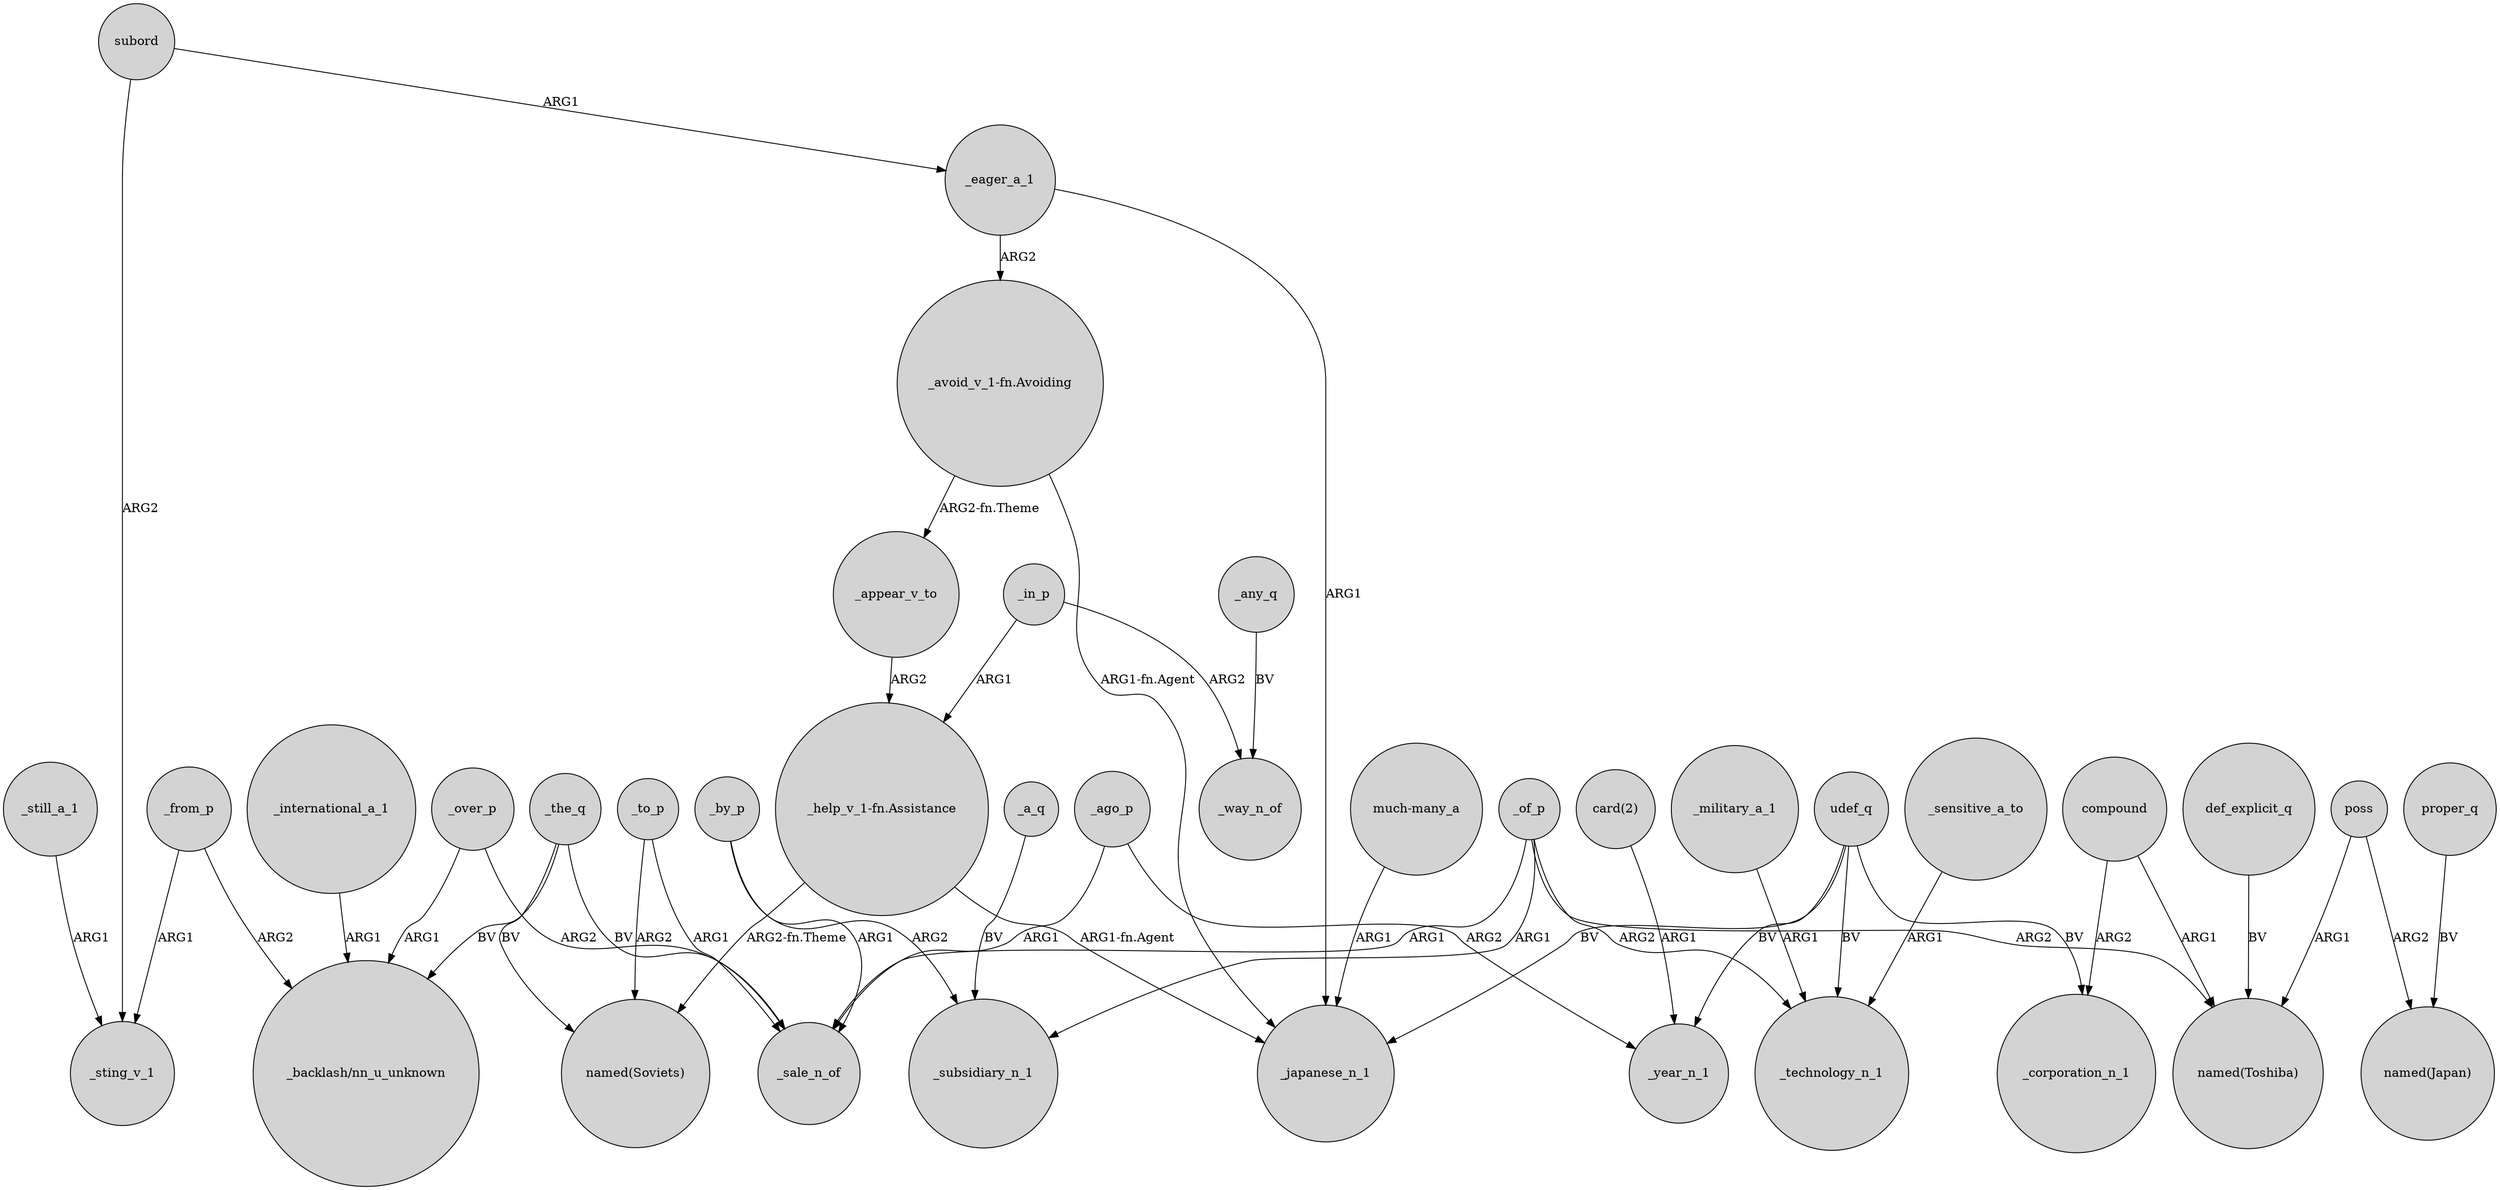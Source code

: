 digraph {
	node [shape=circle style=filled]
	"_avoid_v_1-fn.Avoiding" -> _appear_v_to [label="ARG2-fn.Theme"]
	_over_p -> "_backlash/nn_u_unknown" [label=ARG1]
	_of_p -> _subsidiary_n_1 [label=ARG1]
	compound -> "named(Toshiba)" [label=ARG1]
	_to_p -> "named(Soviets)" [label=ARG2]
	_any_q -> _way_n_of [label=BV]
	_the_q -> "_backlash/nn_u_unknown" [label=BV]
	_military_a_1 -> _technology_n_1 [label=ARG1]
	def_explicit_q -> "named(Toshiba)" [label=BV]
	compound -> _corporation_n_1 [label=ARG2]
	_appear_v_to -> "_help_v_1-fn.Assistance" [label=ARG2]
	_of_p -> _technology_n_1 [label=ARG2]
	poss -> "named(Toshiba)" [label=ARG1]
	_in_p -> "_help_v_1-fn.Assistance" [label=ARG1]
	_over_p -> _sale_n_of [label=ARG2]
	_to_p -> _sale_n_of [label=ARG1]
	"much-many_a" -> _japanese_n_1 [label=ARG1]
	proper_q -> "named(Japan)" [label=BV]
	_from_p -> _sting_v_1 [label=ARG1]
	_by_p -> _sale_n_of [label=ARG1]
	_a_q -> _subsidiary_n_1 [label=BV]
	_of_p -> _sale_n_of [label=ARG1]
	_ago_p -> _sale_n_of [label=ARG1]
	_the_q -> "named(Soviets)" [label=BV]
	udef_q -> _corporation_n_1 [label=BV]
	_ago_p -> _year_n_1 [label=ARG2]
	poss -> "named(Japan)" [label=ARG2]
	_still_a_1 -> _sting_v_1 [label=ARG1]
	_the_q -> _sale_n_of [label=BV]
	"card(2)" -> _year_n_1 [label=ARG1]
	_of_p -> "named(Toshiba)" [label=ARG2]
	_from_p -> "_backlash/nn_u_unknown" [label=ARG2]
	"_avoid_v_1-fn.Avoiding" -> _japanese_n_1 [label="ARG1-fn.Agent"]
	subord -> _sting_v_1 [label=ARG2]
	subord -> _eager_a_1 [label=ARG1]
	_by_p -> _subsidiary_n_1 [label=ARG2]
	udef_q -> _technology_n_1 [label=BV]
	"_help_v_1-fn.Assistance" -> _japanese_n_1 [label="ARG1-fn.Agent"]
	udef_q -> _year_n_1 [label=BV]
	_eager_a_1 -> "_avoid_v_1-fn.Avoiding" [label=ARG2]
	_sensitive_a_to -> _technology_n_1 [label=ARG1]
	_in_p -> _way_n_of [label=ARG2]
	udef_q -> _japanese_n_1 [label=BV]
	_eager_a_1 -> _japanese_n_1 [label=ARG1]
	"_help_v_1-fn.Assistance" -> "named(Soviets)" [label="ARG2-fn.Theme"]
	_international_a_1 -> "_backlash/nn_u_unknown" [label=ARG1]
}
